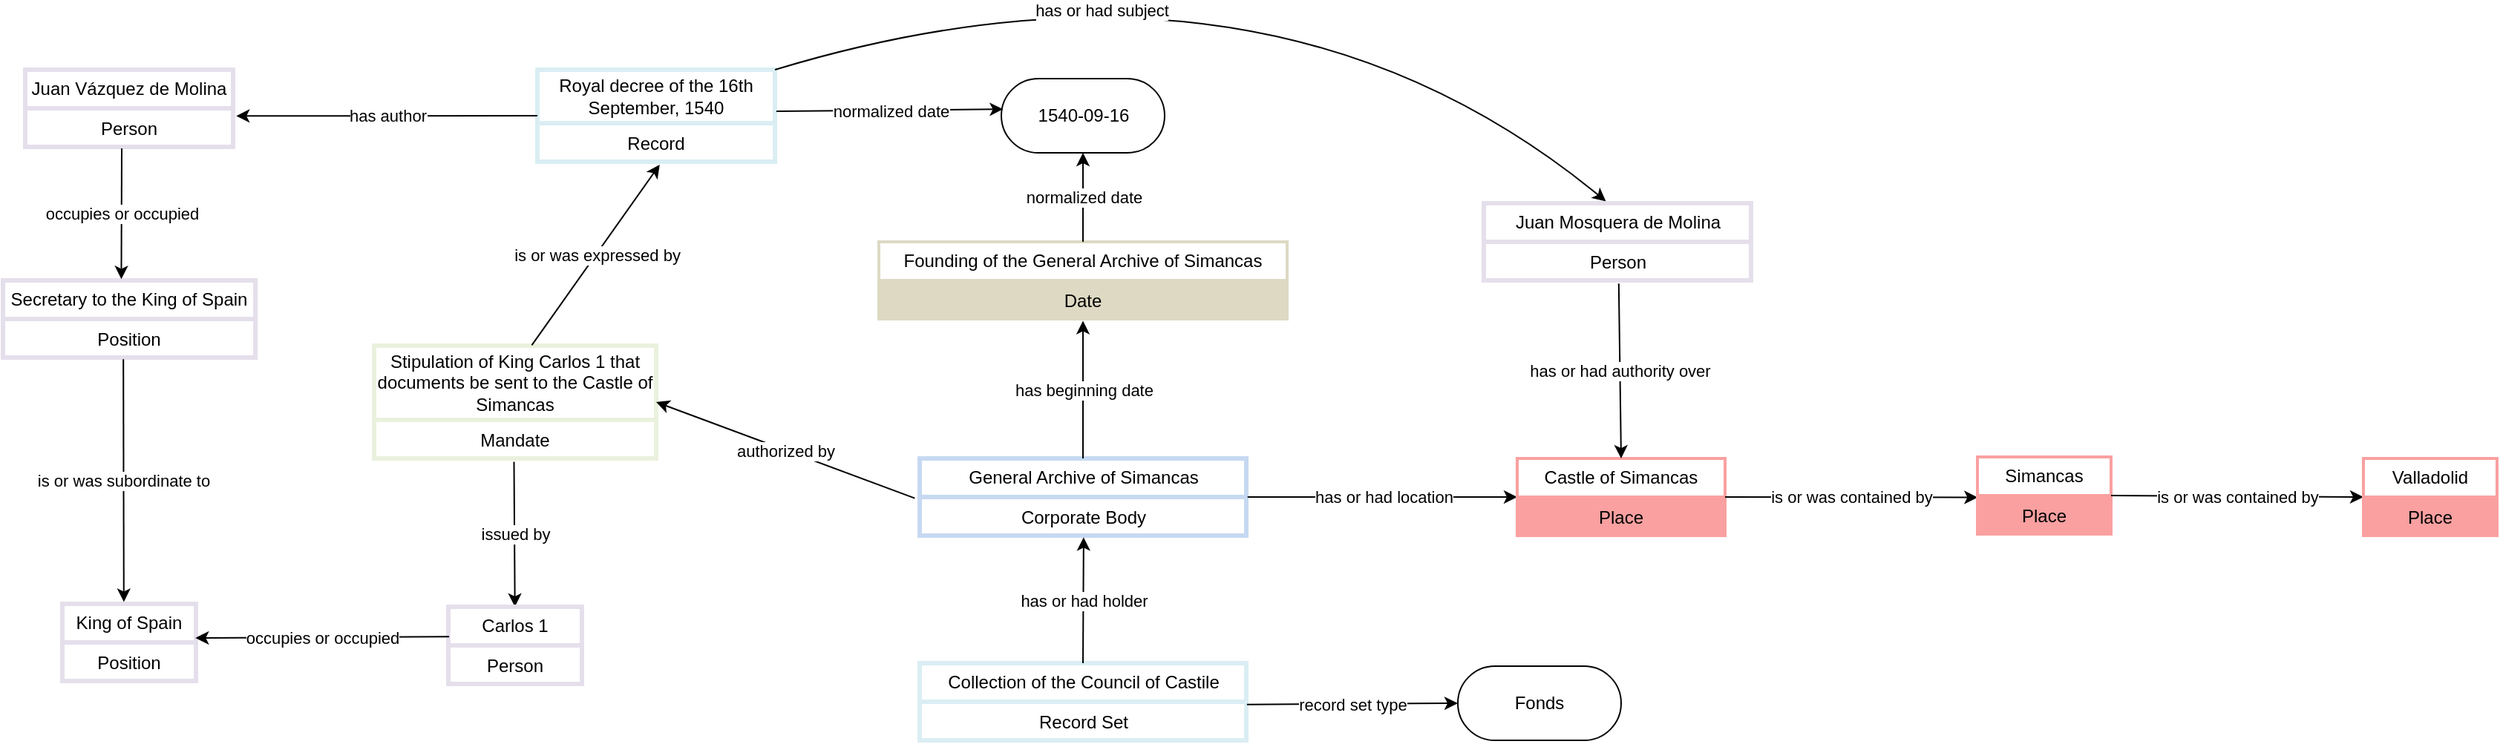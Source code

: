 <mxfile version="28.2.3">
  <diagram name="Page-1" id="LZ5sX_UQB9Ga61Ny_m43">
    <mxGraphModel dx="1088" dy="708" grid="1" gridSize="10" guides="1" tooltips="1" connect="1" arrows="1" fold="1" page="1" pageScale="1" pageWidth="4681" pageHeight="3300" math="0" shadow="0">
      <root>
        <mxCell id="0" />
        <mxCell id="1" parent="0" />
        <mxCell id="EedAa5cOmFAYyV0mvgN3-1" value="General Archive of Simancas" style="swimlane;fontStyle=0;childLayout=stackLayout;horizontal=1;startSize=26;strokeColor=#C6D9F1;strokeWidth=3;fillColor=none;horizontalStack=0;resizeParent=1;resizeParentMax=0;resizeLast=0;collapsible=1;marginBottom=0;whiteSpace=wrap;html=1;" parent="1" vertex="1">
          <mxGeometry x="667.5" y="412" width="220" height="52" as="geometry" />
        </mxCell>
        <mxCell id="EedAa5cOmFAYyV0mvgN3-2" value="Corporate Body" style="text;strokeColor=#C6D9F1;strokeWidth=3;fillColor=none;align=center;verticalAlign=top;spacingLeft=4;spacingRight=4;overflow=hidden;rotatable=0;points=[[0,0.5],[1,0.5]];portConstraint=eastwest;whiteSpace=wrap;html=1;" parent="EedAa5cOmFAYyV0mvgN3-1" vertex="1">
          <mxGeometry y="26" width="220" height="26" as="geometry" />
        </mxCell>
        <mxCell id="EedAa5cOmFAYyV0mvgN3-5" value="" style="endArrow=classic;html=1;rounded=0;entryX=0;entryY=0.5;entryDx=0;entryDy=0;exitX=1.004;exitY=0;exitDx=0;exitDy=0;exitPerimeter=0;" parent="1" target="EedAa5cOmFAYyV0mvgN3-7" edge="1" source="EedAa5cOmFAYyV0mvgN3-2">
          <mxGeometry relative="1" as="geometry">
            <mxPoint x="890" y="438" as="sourcePoint" />
            <mxPoint x="857.5" y="436.5" as="targetPoint" />
          </mxGeometry>
        </mxCell>
        <mxCell id="EedAa5cOmFAYyV0mvgN3-6" value="has or had location" style="edgeLabel;resizable=0;html=1;;align=center;verticalAlign=middle;" parent="EedAa5cOmFAYyV0mvgN3-5" connectable="0" vertex="1">
          <mxGeometry relative="1" as="geometry" />
        </mxCell>
        <mxCell id="EedAa5cOmFAYyV0mvgN3-7" value="Castle of Simancas" style="swimlane;fontStyle=0;childLayout=stackLayout;horizontal=1;startSize=26;strokeColor=#FAA0A0;strokeWidth=2;fillColor=none;horizontalStack=0;resizeParent=1;resizeParentMax=0;resizeLast=0;collapsible=1;marginBottom=0;whiteSpace=wrap;html=1;" parent="1" vertex="1">
          <mxGeometry x="1070" y="412" width="140" height="52" as="geometry" />
        </mxCell>
        <mxCell id="EedAa5cOmFAYyV0mvgN3-8" value="Place" style="text;strokeColor=#FAA0A0;strokeWidth=2;fillColor=#FAA0A0;align=center;verticalAlign=top;spacingLeft=4;spacingRight=4;overflow=hidden;rotatable=0;points=[[0,0.5],[1,0.5]];portConstraint=eastwest;whiteSpace=wrap;html=1;" parent="EedAa5cOmFAYyV0mvgN3-7" vertex="1">
          <mxGeometry y="26" width="140" height="26" as="geometry" />
        </mxCell>
        <mxCell id="EedAa5cOmFAYyV0mvgN3-9" value="" style="endArrow=classic;html=1;rounded=0;entryX=0.002;entryY=0.049;entryDx=0;entryDy=0;entryPerimeter=0;exitX=1;exitY=0.5;exitDx=0;exitDy=0;" parent="1" target="EedAa5cOmFAYyV0mvgN3-12" edge="1" source="EedAa5cOmFAYyV0mvgN3-7">
          <mxGeometry relative="1" as="geometry">
            <mxPoint x="1250" y="440" as="sourcePoint" />
            <mxPoint x="1449.41" y="438" as="targetPoint" />
          </mxGeometry>
        </mxCell>
        <mxCell id="EedAa5cOmFAYyV0mvgN3-10" value="is or was contained by" style="edgeLabel;resizable=0;html=1;;align=center;verticalAlign=middle;" parent="EedAa5cOmFAYyV0mvgN3-9" connectable="0" vertex="1">
          <mxGeometry relative="1" as="geometry" />
        </mxCell>
        <mxCell id="EedAa5cOmFAYyV0mvgN3-11" value="Simancas" style="swimlane;fontStyle=0;childLayout=stackLayout;horizontal=1;startSize=26;strokeColor=#FAA0A0;strokeWidth=2;fillColor=none;horizontalStack=0;resizeParent=1;resizeParentMax=0;resizeLast=0;collapsible=1;marginBottom=0;whiteSpace=wrap;html=1;" parent="1" vertex="1">
          <mxGeometry x="1380" y="411" width="90" height="52" as="geometry" />
        </mxCell>
        <mxCell id="EedAa5cOmFAYyV0mvgN3-12" value="Place" style="text;strokeColor=#FAA0A0;strokeWidth=2;fillColor=#FAA0A0;align=center;verticalAlign=top;spacingLeft=4;spacingRight=4;overflow=hidden;rotatable=0;points=[[0,0.5],[1,0.5]];portConstraint=eastwest;whiteSpace=wrap;html=1;" parent="EedAa5cOmFAYyV0mvgN3-11" vertex="1">
          <mxGeometry y="26" width="90" height="26" as="geometry" />
        </mxCell>
        <mxCell id="EedAa5cOmFAYyV0mvgN3-16" value="" style="endArrow=classic;html=1;rounded=0;exitX=1;exitY=0.5;exitDx=0;exitDy=0;entryX=0;entryY=0.5;entryDx=0;entryDy=0;" parent="1" source="EedAa5cOmFAYyV0mvgN3-11" target="EedAa5cOmFAYyV0mvgN3-18" edge="1">
          <mxGeometry relative="1" as="geometry">
            <mxPoint x="1510" y="438" as="sourcePoint" />
            <mxPoint x="1690" y="438" as="targetPoint" />
          </mxGeometry>
        </mxCell>
        <mxCell id="EedAa5cOmFAYyV0mvgN3-17" value="is or was contained by" style="edgeLabel;resizable=0;html=1;;align=center;verticalAlign=middle;" parent="EedAa5cOmFAYyV0mvgN3-16" connectable="0" vertex="1">
          <mxGeometry relative="1" as="geometry" />
        </mxCell>
        <mxCell id="EedAa5cOmFAYyV0mvgN3-18" value="Valladolid" style="swimlane;fontStyle=0;childLayout=stackLayout;horizontal=1;startSize=26;strokeColor=#FAA0A0;strokeWidth=2;fillColor=none;horizontalStack=0;resizeParent=1;resizeParentMax=0;resizeLast=0;collapsible=1;marginBottom=0;whiteSpace=wrap;html=1;" parent="1" vertex="1">
          <mxGeometry x="1640" y="412" width="90" height="52" as="geometry" />
        </mxCell>
        <mxCell id="EedAa5cOmFAYyV0mvgN3-19" value="Place" style="text;strokeColor=#FAA0A0;strokeWidth=2;fillColor=#FAA0A0;align=center;verticalAlign=top;spacingLeft=4;spacingRight=4;overflow=hidden;rotatable=0;points=[[0,0.5],[1,0.5]];portConstraint=eastwest;whiteSpace=wrap;html=1;" parent="EedAa5cOmFAYyV0mvgN3-18" vertex="1">
          <mxGeometry y="26" width="90" height="26" as="geometry" />
        </mxCell>
        <mxCell id="SC_8lG-UtxNycMUHuPiH-1" value="Collection of the Council of Castile" style="swimlane;fontStyle=0;childLayout=stackLayout;horizontal=1;startSize=26;strokeColor=#DAEEF3;fillColor=none;strokeWidth=3;horizontalStack=0;resizeParent=1;resizeParentMax=0;resizeLast=0;collapsible=1;marginBottom=0;whiteSpace=wrap;html=1;" parent="1" vertex="1">
          <mxGeometry x="667.5" y="550" width="220" height="52" as="geometry" />
        </mxCell>
        <mxCell id="SC_8lG-UtxNycMUHuPiH-2" value="Record Set" style="text;strokeColor=#DAEEF3;strokeWidth=3;fillColor=none;align=center;verticalAlign=top;spacingLeft=4;spacingRight=4;overflow=hidden;rotatable=0;points=[[0,0.5],[1,0.5]];portConstraint=eastwest;whiteSpace=wrap;html=1;" parent="SC_8lG-UtxNycMUHuPiH-1" vertex="1">
          <mxGeometry y="26" width="220" height="26" as="geometry" />
        </mxCell>
        <mxCell id="SC_8lG-UtxNycMUHuPiH-3" value="" style="endArrow=classic;html=1;rounded=0;exitX=0.5;exitY=0;exitDx=0;exitDy=0;entryX=0.502;entryY=1.045;entryDx=0;entryDy=0;entryPerimeter=0;" parent="1" source="SC_8lG-UtxNycMUHuPiH-1" target="EedAa5cOmFAYyV0mvgN3-2" edge="1">
          <mxGeometry relative="1" as="geometry">
            <mxPoint x="775" y="570" as="sourcePoint" />
            <mxPoint x="778" y="470" as="targetPoint" />
          </mxGeometry>
        </mxCell>
        <mxCell id="SC_8lG-UtxNycMUHuPiH-4" value="has or had holder" style="edgeLabel;resizable=0;html=1;;align=center;verticalAlign=middle;" parent="SC_8lG-UtxNycMUHuPiH-3" connectable="0" vertex="1">
          <mxGeometry relative="1" as="geometry" />
        </mxCell>
        <mxCell id="SC_8lG-UtxNycMUHuPiH-5" value="" style="endArrow=classic;html=1;rounded=0;entryX=0.5;entryY=1.049;entryDx=0;entryDy=0;entryPerimeter=0;" parent="1" target="SC_8lG-UtxNycMUHuPiH-8" edge="1" source="EedAa5cOmFAYyV0mvgN3-1">
          <mxGeometry relative="1" as="geometry">
            <mxPoint x="777.21" y="396.0" as="sourcePoint" />
            <mxPoint x="777.21" y="306" as="targetPoint" />
          </mxGeometry>
        </mxCell>
        <mxCell id="SC_8lG-UtxNycMUHuPiH-6" value="has beginning date" style="edgeLabel;resizable=0;html=1;;align=center;verticalAlign=middle;" parent="SC_8lG-UtxNycMUHuPiH-5" connectable="0" vertex="1">
          <mxGeometry relative="1" as="geometry" />
        </mxCell>
        <mxCell id="SC_8lG-UtxNycMUHuPiH-7" value="Founding of the General Archive of Simancas" style="swimlane;fontStyle=0;childLayout=stackLayout;horizontal=1;startSize=26;strokeColor=#DDD9C3;strokeWidth=2;fillColor=none;horizontalStack=0;resizeParent=1;resizeParentMax=0;resizeLast=0;collapsible=1;marginBottom=0;whiteSpace=wrap;html=1;" parent="1" vertex="1">
          <mxGeometry x="640" y="266" width="275" height="52" as="geometry" />
        </mxCell>
        <mxCell id="SC_8lG-UtxNycMUHuPiH-8" value="Date" style="text;strokeColor=#DDD9C3;strokeWidth=2;fillColor=#DDD9C3;align=center;verticalAlign=top;spacingLeft=4;spacingRight=4;overflow=hidden;rotatable=0;points=[[0,0.5],[1,0.5]];portConstraint=eastwest;whiteSpace=wrap;html=1;" parent="SC_8lG-UtxNycMUHuPiH-7" vertex="1">
          <mxGeometry y="26" width="275" height="26" as="geometry" />
        </mxCell>
        <mxCell id="SC_8lG-UtxNycMUHuPiH-9" value="" style="endArrow=classic;html=1;rounded=0;exitX=0.5;exitY=0;exitDx=0;exitDy=0;entryX=0.5;entryY=1;entryDx=0;entryDy=0;" parent="1" source="SC_8lG-UtxNycMUHuPiH-7" target="SC_8lG-UtxNycMUHuPiH-11" edge="1">
          <mxGeometry relative="1" as="geometry">
            <mxPoint x="777.5" y="226" as="sourcePoint" />
            <mxPoint x="777.5" y="196" as="targetPoint" />
          </mxGeometry>
        </mxCell>
        <mxCell id="SC_8lG-UtxNycMUHuPiH-10" value="normalized date" style="edgeLabel;resizable=0;html=1;;align=center;verticalAlign=middle;" parent="SC_8lG-UtxNycMUHuPiH-9" connectable="0" vertex="1">
          <mxGeometry relative="1" as="geometry" />
        </mxCell>
        <mxCell id="SC_8lG-UtxNycMUHuPiH-11" value="1540-09-16" style="html=1;whiteSpace=wrap;rounded=1;arcSize=50;" parent="1" vertex="1">
          <mxGeometry x="722.5" y="156" width="110" height="50" as="geometry" />
        </mxCell>
        <mxCell id="SC_8lG-UtxNycMUHuPiH-26" value="" style="endArrow=classic;html=1;rounded=0;exitX=1.002;exitY=0.071;exitDx=0;exitDy=0;exitPerimeter=0;entryX=0;entryY=0.5;entryDx=0;entryDy=0;" parent="1" source="SC_8lG-UtxNycMUHuPiH-2" target="WrianbqBTTj482mFhQ9d-1" edge="1">
          <mxGeometry relative="1" as="geometry">
            <mxPoint x="915" y="576" as="sourcePoint" />
            <mxPoint x="1067.905" y="578.964" as="targetPoint" />
          </mxGeometry>
        </mxCell>
        <mxCell id="SC_8lG-UtxNycMUHuPiH-27" value="record set type" style="edgeLabel;resizable=0;html=1;;align=center;verticalAlign=middle;" parent="SC_8lG-UtxNycMUHuPiH-26" connectable="0" vertex="1">
          <mxGeometry relative="1" as="geometry" />
        </mxCell>
        <mxCell id="AlLUUdLejRFfjKabHKFL-1" value="Stipulation of King Carlos 1 that documents be sent to the Castle of Simancas" style="swimlane;fontStyle=0;childLayout=stackLayout;horizontal=1;startSize=50;strokeColor=#EAF1DD;strokeWidth=3;fillColor=none;horizontalStack=0;resizeParent=1;resizeParentMax=0;resizeLast=0;collapsible=1;marginBottom=0;whiteSpace=wrap;html=1;" parent="1" vertex="1">
          <mxGeometry x="300" y="336" width="190" height="76" as="geometry" />
        </mxCell>
        <mxCell id="AlLUUdLejRFfjKabHKFL-2" value="Mandate&lt;div&gt;&lt;br&gt;&lt;/div&gt;" style="text;strokeColor=#EAF1DD;strokeWidth=3;strokeColor=none;fillColor=none;align=center;verticalAlign=top;spacingLeft=4;spacingRight=4;overflow=hidden;rotatable=0;points=[[0,0.5],[1,0.5]];portConstraint=eastwest;whiteSpace=wrap;html=1;" parent="AlLUUdLejRFfjKabHKFL-1" vertex="1">
          <mxGeometry y="50" width="190" height="26" as="geometry" />
        </mxCell>
        <mxCell id="AlLUUdLejRFfjKabHKFL-3" value="" style="endArrow=classic;html=1;rounded=0;entryX=1;entryY=0.5;entryDx=0;entryDy=0;exitX=-0.015;exitY=0.032;exitDx=0;exitDy=0;exitPerimeter=0;" parent="1" source="EedAa5cOmFAYyV0mvgN3-2" target="AlLUUdLejRFfjKabHKFL-1" edge="1">
          <mxGeometry relative="1" as="geometry">
            <mxPoint x="500" y="466" as="sourcePoint" />
            <mxPoint x="640" y="466" as="targetPoint" />
          </mxGeometry>
        </mxCell>
        <mxCell id="AlLUUdLejRFfjKabHKFL-4" value="authorized by" style="edgeLabel;resizable=0;html=1;;align=center;verticalAlign=middle;" parent="AlLUUdLejRFfjKabHKFL-3" connectable="0" vertex="1">
          <mxGeometry relative="1" as="geometry" />
        </mxCell>
        <mxCell id="AlLUUdLejRFfjKabHKFL-5" value="" style="endArrow=classic;html=1;rounded=0;exitX=0.559;exitY=-0.004;exitDx=0;exitDy=0;exitPerimeter=0;entryX=0.515;entryY=1.075;entryDx=0;entryDy=0;entryPerimeter=0;" parent="1" source="AlLUUdLejRFfjKabHKFL-1" target="AlLUUdLejRFfjKabHKFL-8" edge="1">
          <mxGeometry relative="1" as="geometry">
            <mxPoint x="330" y="516" as="sourcePoint" />
            <mxPoint x="389" y="496" as="targetPoint" />
          </mxGeometry>
        </mxCell>
        <mxCell id="AlLUUdLejRFfjKabHKFL-6" value="is or was expressed by" style="edgeLabel;resizable=0;html=1;;align=center;verticalAlign=middle;" parent="AlLUUdLejRFfjKabHKFL-5" connectable="0" vertex="1">
          <mxGeometry relative="1" as="geometry" />
        </mxCell>
        <mxCell id="AlLUUdLejRFfjKabHKFL-7" value="Royal decree of the 16th September, 1540" style="swimlane;fontStyle=0;childLayout=stackLayout;horizontal=1;startSize=36;strokeColor=#DAEEF3;strokeWidth=3;fillColor=none;horizontalStack=0;resizeParent=1;resizeParentMax=0;resizeLast=0;collapsible=1;marginBottom=0;whiteSpace=wrap;html=1;" parent="1" vertex="1">
          <mxGeometry x="410" y="150" width="160" height="62" as="geometry" />
        </mxCell>
        <mxCell id="AlLUUdLejRFfjKabHKFL-8" value="Record" style="text;strokeColor=#DAEEF3;strokeWidth=3;fillColor=none;align=center;verticalAlign=top;spacingLeft=4;spacingRight=4;overflow=hidden;rotatable=0;points=[[0,0.5],[1,0.5]];portConstraint=eastwest;whiteSpace=wrap;html=1;" parent="AlLUUdLejRFfjKabHKFL-7" vertex="1">
          <mxGeometry y="36" width="160" height="26" as="geometry" />
        </mxCell>
        <mxCell id="AlLUUdLejRFfjKabHKFL-9" value="" style="endArrow=classic;html=1;rounded=0;entryX=0.011;entryY=0.412;entryDx=0;entryDy=0;exitX=1.006;exitY=0.452;exitDx=0;exitDy=0;exitPerimeter=0;entryPerimeter=0;" parent="1" source="AlLUUdLejRFfjKabHKFL-7" target="SC_8lG-UtxNycMUHuPiH-11" edge="1">
          <mxGeometry relative="1" as="geometry">
            <mxPoint x="567" y="181" as="sourcePoint" />
            <mxPoint x="650" y="146" as="targetPoint" />
          </mxGeometry>
        </mxCell>
        <mxCell id="AlLUUdLejRFfjKabHKFL-10" value="normalized date" style="edgeLabel;resizable=0;html=1;;align=center;verticalAlign=middle;" parent="AlLUUdLejRFfjKabHKFL-9" connectable="0" vertex="1">
          <mxGeometry relative="1" as="geometry" />
        </mxCell>
        <mxCell id="AlLUUdLejRFfjKabHKFL-11" value="" style="endArrow=classic;html=1;rounded=0;exitX=0.496;exitY=1.086;exitDx=0;exitDy=0;exitPerimeter=0;" parent="1" source="AlLUUdLejRFfjKabHKFL-2" target="AlLUUdLejRFfjKabHKFL-13" edge="1">
          <mxGeometry relative="1" as="geometry">
            <mxPoint x="390" y="487" as="sourcePoint" />
            <mxPoint x="394" y="486" as="targetPoint" />
          </mxGeometry>
        </mxCell>
        <mxCell id="AlLUUdLejRFfjKabHKFL-12" value="issued by" style="edgeLabel;resizable=0;html=1;;align=center;verticalAlign=middle;" parent="AlLUUdLejRFfjKabHKFL-11" connectable="0" vertex="1">
          <mxGeometry relative="1" as="geometry" />
        </mxCell>
        <mxCell id="AlLUUdLejRFfjKabHKFL-13" value="Carlos 1" style="swimlane;fontStyle=0;childLayout=stackLayout;horizontal=1;startSize=26;strokeColor=#E5DFEC;strokeWidth=3;fillColor=none;horizontalStack=0;resizeParent=1;resizeParentMax=0;resizeLast=0;collapsible=1;marginBottom=0;whiteSpace=wrap;html=1;" parent="1" vertex="1">
          <mxGeometry x="350" y="512" width="90" height="52" as="geometry" />
        </mxCell>
        <mxCell id="AlLUUdLejRFfjKabHKFL-14" value="Person" style="text;strokeColor=#E5DFEC;strokeWidth=3;fillColor=none;align=center;verticalAlign=top;spacingLeft=4;spacingRight=4;overflow=hidden;rotatable=0;points=[[0,0.5],[1,0.5]];portConstraint=eastwest;whiteSpace=wrap;html=1;" parent="AlLUUdLejRFfjKabHKFL-13" vertex="1">
          <mxGeometry y="26" width="90" height="26" as="geometry" />
        </mxCell>
        <mxCell id="AlLUUdLejRFfjKabHKFL-15" value="King of Spain" style="swimlane;fontStyle=0;childLayout=stackLayout;horizontal=1;startSize=26;strokeColor=#E5DFEC;strokeWidth=3;fillColor=none;horizontalStack=0;resizeParent=1;resizeParentMax=0;resizeLast=0;collapsible=1;marginBottom=0;whiteSpace=wrap;html=1;" parent="1" vertex="1">
          <mxGeometry x="90" y="510" width="90" height="52" as="geometry" />
        </mxCell>
        <mxCell id="AlLUUdLejRFfjKabHKFL-16" value="Position" style="text;strokeColor=#E5DFEC;strokeWidth=3;fillColor=none;align=center;verticalAlign=top;spacingLeft=4;spacingRight=4;overflow=hidden;rotatable=0;points=[[0,0.5],[1,0.5]];portConstraint=eastwest;whiteSpace=wrap;html=1;" parent="AlLUUdLejRFfjKabHKFL-15" vertex="1">
          <mxGeometry y="26" width="90" height="26" as="geometry" />
        </mxCell>
        <mxCell id="8xnaje2ugP3NXyGfDYd4-1" value="" style="endArrow=classic;html=1;rounded=0;entryX=0.996;entryY=-0.115;entryDx=0;entryDy=0;entryPerimeter=0;exitX=0.006;exitY=0.388;exitDx=0;exitDy=0;exitPerimeter=0;" parent="1" source="AlLUUdLejRFfjKabHKFL-13" target="AlLUUdLejRFfjKabHKFL-16" edge="1">
          <mxGeometry relative="1" as="geometry">
            <mxPoint x="340" y="537.58" as="sourcePoint" />
            <mxPoint x="170" y="537.58" as="targetPoint" />
          </mxGeometry>
        </mxCell>
        <mxCell id="8xnaje2ugP3NXyGfDYd4-2" value="occupies or occupied" style="edgeLabel;resizable=0;html=1;;align=center;verticalAlign=middle;" parent="8xnaje2ugP3NXyGfDYd4-1" connectable="0" vertex="1">
          <mxGeometry relative="1" as="geometry" />
        </mxCell>
        <mxCell id="8xnaje2ugP3NXyGfDYd4-3" value="Juan Vázquez de Molina" style="swimlane;fontStyle=0;childLayout=stackLayout;horizontal=1;startSize=26;strokeColor=#E5DFEC;strokeWidth=3;fillColor=none;horizontalStack=0;resizeParent=1;resizeParentMax=0;resizeLast=0;collapsible=1;marginBottom=0;whiteSpace=wrap;html=1;" parent="1" vertex="1">
          <mxGeometry x="65" y="150" width="140" height="52" as="geometry" />
        </mxCell>
        <mxCell id="8xnaje2ugP3NXyGfDYd4-4" value="Person" style="text;strokeColor=#E5DFEC;strokeWidth=3;fillColor=none;align=center;verticalAlign=top;spacingLeft=4;spacingRight=4;overflow=hidden;rotatable=0;points=[[0,0.5],[1,0.5]];portConstraint=eastwest;whiteSpace=wrap;html=1;" parent="8xnaje2ugP3NXyGfDYd4-3" vertex="1">
          <mxGeometry y="26" width="140" height="26" as="geometry" />
        </mxCell>
        <mxCell id="8xnaje2ugP3NXyGfDYd4-5" value="" style="endArrow=classic;html=1;rounded=0;entryX=1.015;entryY=0.199;entryDx=0;entryDy=0;entryPerimeter=0;exitX=0;exitY=0.5;exitDx=0;exitDy=0;" parent="1" source="AlLUUdLejRFfjKabHKFL-7" target="8xnaje2ugP3NXyGfDYd4-4" edge="1">
          <mxGeometry relative="1" as="geometry">
            <mxPoint x="390" y="190.0" as="sourcePoint" />
            <mxPoint x="260" y="190.0" as="targetPoint" />
          </mxGeometry>
        </mxCell>
        <mxCell id="8xnaje2ugP3NXyGfDYd4-6" value="has author" style="edgeLabel;resizable=0;html=1;;align=center;verticalAlign=middle;" parent="8xnaje2ugP3NXyGfDYd4-5" connectable="0" vertex="1">
          <mxGeometry relative="1" as="geometry" />
        </mxCell>
        <mxCell id="8xnaje2ugP3NXyGfDYd4-7" value="Secretary to the King of Spain" style="swimlane;fontStyle=0;childLayout=stackLayout;horizontal=1;startSize=26;strokeColor=#E5DFEC;strokeWidth=3;fillColor=none;horizontalStack=0;resizeParent=1;resizeParentMax=0;resizeLast=0;collapsible=1;marginBottom=0;whiteSpace=wrap;html=1;" parent="1" vertex="1">
          <mxGeometry x="50" y="292" width="170" height="52" as="geometry" />
        </mxCell>
        <mxCell id="8xnaje2ugP3NXyGfDYd4-8" value="Position" style="text;strokeColor=#E5DFEC;strokeWidth=3;fillColor=none;align=center;verticalAlign=top;spacingLeft=4;spacingRight=4;overflow=hidden;rotatable=0;points=[[0,0.5],[1,0.5]];portConstraint=eastwest;whiteSpace=wrap;html=1;" parent="8xnaje2ugP3NXyGfDYd4-7" vertex="1">
          <mxGeometry y="26" width="170" height="26" as="geometry" />
        </mxCell>
        <mxCell id="8xnaje2ugP3NXyGfDYd4-9" value="" style="endArrow=classic;html=1;rounded=0;entryX=0.469;entryY=-0.016;entryDx=0;entryDy=0;entryPerimeter=0;" parent="1" target="8xnaje2ugP3NXyGfDYd4-7" edge="1">
          <mxGeometry relative="1" as="geometry">
            <mxPoint x="130" y="203" as="sourcePoint" />
            <mxPoint x="131" y="270" as="targetPoint" />
          </mxGeometry>
        </mxCell>
        <mxCell id="8xnaje2ugP3NXyGfDYd4-10" value="occupies or occupied" style="edgeLabel;resizable=0;html=1;;align=center;verticalAlign=middle;" parent="8xnaje2ugP3NXyGfDYd4-9" connectable="0" vertex="1">
          <mxGeometry relative="1" as="geometry" />
        </mxCell>
        <mxCell id="8xnaje2ugP3NXyGfDYd4-11" value="" style="endArrow=classic;html=1;rounded=0;exitX=0.477;exitY=1.045;exitDx=0;exitDy=0;exitPerimeter=0;entryX=0.46;entryY=-0.025;entryDx=0;entryDy=0;entryPerimeter=0;" parent="1" source="8xnaje2ugP3NXyGfDYd4-8" target="AlLUUdLejRFfjKabHKFL-15" edge="1">
          <mxGeometry relative="1" as="geometry">
            <mxPoint x="120" y="400" as="sourcePoint" />
            <mxPoint x="135" y="460" as="targetPoint" />
          </mxGeometry>
        </mxCell>
        <mxCell id="8xnaje2ugP3NXyGfDYd4-12" value="is or was subordinate to" style="edgeLabel;resizable=0;html=1;;align=center;verticalAlign=middle;" parent="8xnaje2ugP3NXyGfDYd4-11" connectable="0" vertex="1">
          <mxGeometry relative="1" as="geometry" />
        </mxCell>
        <mxCell id="8xnaje2ugP3NXyGfDYd4-21" value="" style="endArrow=classic;html=1;rounded=0;exitX=1;exitY=0;exitDx=0;exitDy=0;curved=1;entryX=0.457;entryY=-0.025;entryDx=0;entryDy=0;entryPerimeter=0;" parent="1" source="AlLUUdLejRFfjKabHKFL-7" target="8xnaje2ugP3NXyGfDYd4-23" edge="1">
          <mxGeometry relative="1" as="geometry">
            <mxPoint x="750" y="110" as="sourcePoint" />
            <mxPoint x="1100" y="220" as="targetPoint" />
            <Array as="points">
              <mxPoint x="900" y="50" />
            </Array>
          </mxGeometry>
        </mxCell>
        <mxCell id="8xnaje2ugP3NXyGfDYd4-22" value="has or had subject" style="edgeLabel;resizable=0;html=1;;align=center;verticalAlign=middle;" parent="8xnaje2ugP3NXyGfDYd4-21" connectable="0" vertex="1">
          <mxGeometry relative="1" as="geometry">
            <mxPoint x="-87" y="53" as="offset" />
          </mxGeometry>
        </mxCell>
        <mxCell id="8xnaje2ugP3NXyGfDYd4-23" value="Juan Mosquera de Molina" style="swimlane;fontStyle=0;childLayout=stackLayout;horizontal=1;startSize=26;strokeColor=#E5DFEC;strokeWidth=3;fillColor=none;horizontalStack=0;resizeParent=1;resizeParentMax=0;resizeLast=0;collapsible=1;marginBottom=0;whiteSpace=wrap;html=1;" parent="1" vertex="1">
          <mxGeometry x="1047.5" y="240" width="180" height="52" as="geometry" />
        </mxCell>
        <mxCell id="8xnaje2ugP3NXyGfDYd4-24" value="Person" style="text;strokeColor=#E5DFEC;strokeWidth=3;fillColor=none;align=center;verticalAlign=top;spacingLeft=4;spacingRight=4;overflow=hidden;rotatable=0;points=[[0,0.5],[1,0.5]];portConstraint=eastwest;whiteSpace=wrap;html=1;" parent="8xnaje2ugP3NXyGfDYd4-23" vertex="1">
          <mxGeometry y="26" width="180" height="26" as="geometry" />
        </mxCell>
        <mxCell id="8xnaje2ugP3NXyGfDYd4-25" value="" style="endArrow=classic;html=1;rounded=0;entryX=0.5;entryY=0;entryDx=0;entryDy=0;exitX=0.505;exitY=1.082;exitDx=0;exitDy=0;exitPerimeter=0;" parent="1" source="8xnaje2ugP3NXyGfDYd4-24" target="EedAa5cOmFAYyV0mvgN3-7" edge="1">
          <mxGeometry relative="1" as="geometry">
            <mxPoint x="1140" y="290" as="sourcePoint" />
            <mxPoint x="1140" y="430" as="targetPoint" />
          </mxGeometry>
        </mxCell>
        <mxCell id="8xnaje2ugP3NXyGfDYd4-26" value="has or had authority over" style="edgeLabel;resizable=0;html=1;;align=center;verticalAlign=middle;" parent="8xnaje2ugP3NXyGfDYd4-25" connectable="0" vertex="1">
          <mxGeometry relative="1" as="geometry" />
        </mxCell>
        <mxCell id="WrianbqBTTj482mFhQ9d-1" value="Fonds" style="html=1;whiteSpace=wrap;rounded=1;arcSize=50;" vertex="1" parent="1">
          <mxGeometry x="1029.995" y="552.004" width="110" height="50" as="geometry" />
        </mxCell>
      </root>
    </mxGraphModel>
  </diagram>
</mxfile>
